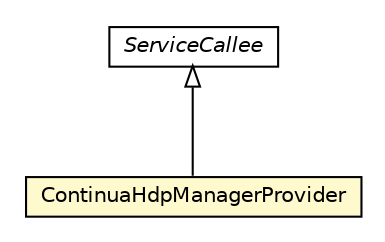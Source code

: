 #!/usr/local/bin/dot
#
# Class diagram 
# Generated by UMLGraph version R5_6-24-gf6e263 (http://www.umlgraph.org/)
#

digraph G {
	edge [fontname="Helvetica",fontsize=10,labelfontname="Helvetica",labelfontsize=10];
	node [fontname="Helvetica",fontsize=10,shape=plaintext];
	nodesep=0.25;
	ranksep=0.5;
	// org.universAAL.middleware.service.ServiceCallee
	c3209578 [label=<<table title="org.universAAL.middleware.service.ServiceCallee" border="0" cellborder="1" cellspacing="0" cellpadding="2" port="p" href="../../middleware/service/ServiceCallee.html">
		<tr><td><table border="0" cellspacing="0" cellpadding="1">
<tr><td align="center" balign="center"><font face="Helvetica-Oblique"> ServiceCallee </font></td></tr>
		</table></td></tr>
		</table>>, URL="../../middleware/service/ServiceCallee.html", fontname="Helvetica", fontcolor="black", fontsize=10.0];
	// org.universAAL.lddi.hdp.ContinuaHdpManagerProvider
	c3210867 [label=<<table title="org.universAAL.lddi.hdp.ContinuaHdpManagerProvider" border="0" cellborder="1" cellspacing="0" cellpadding="2" port="p" bgcolor="lemonChiffon" href="./ContinuaHdpManagerProvider.html">
		<tr><td><table border="0" cellspacing="0" cellpadding="1">
<tr><td align="center" balign="center"> ContinuaHdpManagerProvider </td></tr>
		</table></td></tr>
		</table>>, URL="./ContinuaHdpManagerProvider.html", fontname="Helvetica", fontcolor="black", fontsize=10.0];
	//org.universAAL.lddi.hdp.ContinuaHdpManagerProvider extends org.universAAL.middleware.service.ServiceCallee
	c3209578:p -> c3210867:p [dir=back,arrowtail=empty];
}

